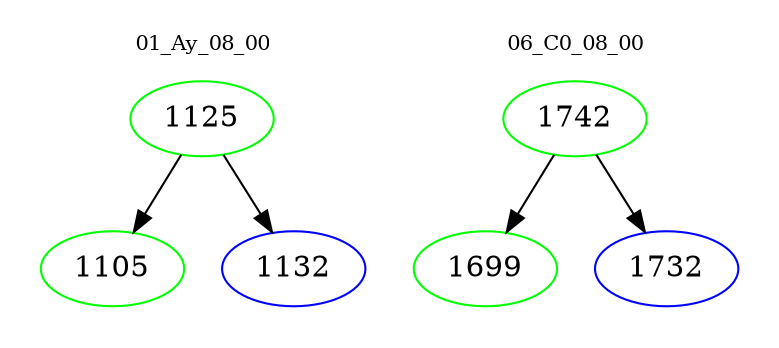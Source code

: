 digraph{
subgraph cluster_0 {
color = white
label = "01_Ay_08_00";
fontsize=10;
T0_1125 [label="1125", color="green"]
T0_1125 -> T0_1105 [color="black"]
T0_1105 [label="1105", color="green"]
T0_1125 -> T0_1132 [color="black"]
T0_1132 [label="1132", color="blue"]
}
subgraph cluster_1 {
color = white
label = "06_C0_08_00";
fontsize=10;
T1_1742 [label="1742", color="green"]
T1_1742 -> T1_1699 [color="black"]
T1_1699 [label="1699", color="green"]
T1_1742 -> T1_1732 [color="black"]
T1_1732 [label="1732", color="blue"]
}
}
